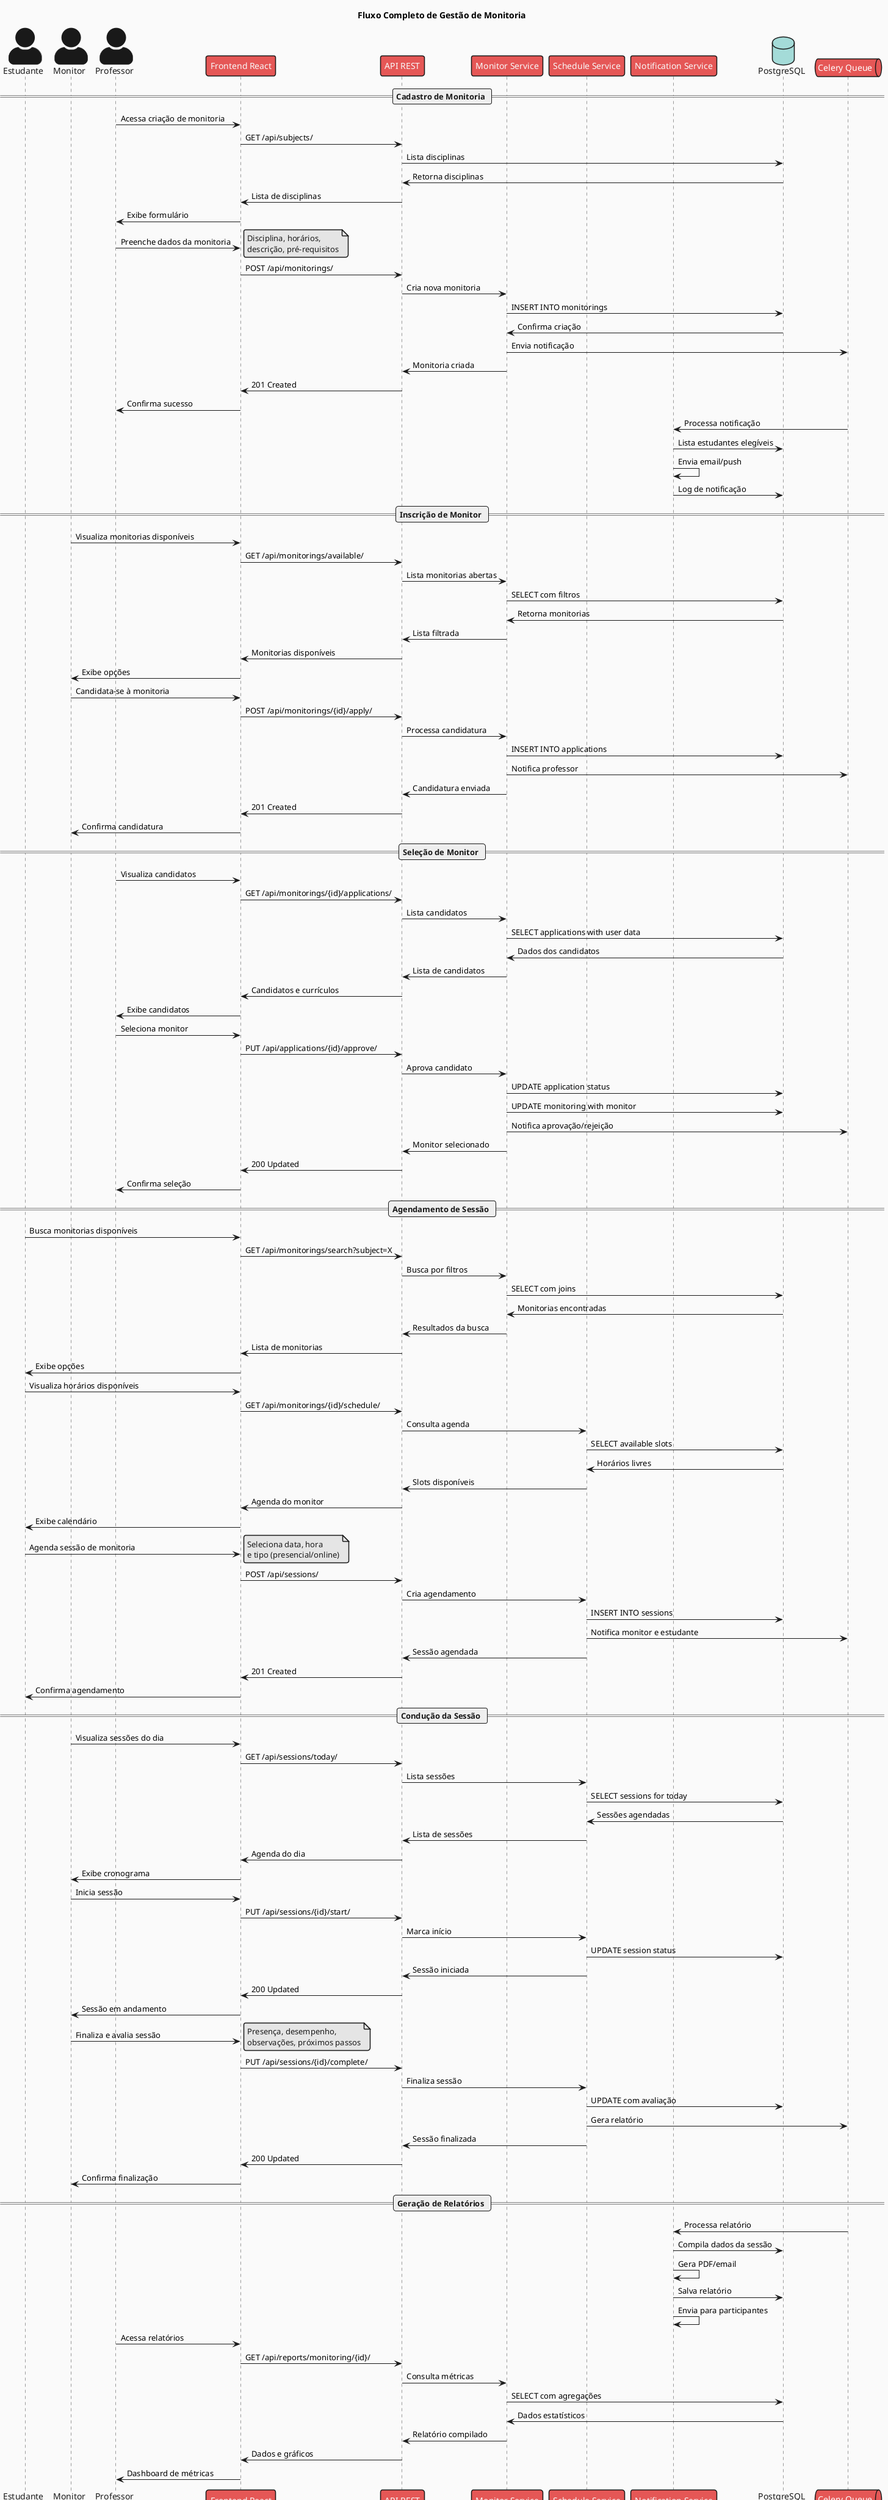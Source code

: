 @startuml Fluxo de Gestão de Monitoria

!theme mars
title Fluxo Completo de Gestão de Monitoria

skinparam backgroundColor #fafafa
skinparam actorStyle awesome

actor "Estudante" as Student
actor "Monitor" as Monitor
actor "Professor" as Teacher
participant "Frontend React" as Frontend
participant "API REST" as API
participant "Monitor Service" as MonitorService
participant "Schedule Service" as ScheduleService
participant "Notification Service" as NotifyService
database "PostgreSQL" as DB
queue "Celery Queue" as Queue

== Cadastro de Monitoria ==
Teacher -> Frontend : Acessa criação de monitoria
Frontend -> API : GET /api/subjects/
API -> DB : Lista disciplinas
DB -> API : Retorna disciplinas
API -> Frontend : Lista de disciplinas
Frontend -> Teacher : Exibe formulário

Teacher -> Frontend : Preenche dados da monitoria
note right : Disciplina, horários,\ndescrição, pré-requisitos
Frontend -> API : POST /api/monitorings/
API -> MonitorService : Cria nova monitoria
MonitorService -> DB : INSERT INTO monitorings
DB -> MonitorService : Confirma criação
MonitorService -> Queue : Envia notificação
MonitorService -> API : Monitoria criada
API -> Frontend : 201 Created
Frontend -> Teacher : Confirma sucesso

Queue -> NotifyService : Processa notificação
NotifyService -> DB : Lista estudantes elegíveis
NotifyService -> NotifyService : Envia email/push
NotifyService -> DB : Log de notificação

== Inscrição de Monitor ==
Monitor -> Frontend : Visualiza monitorias disponíveis
Frontend -> API : GET /api/monitorings/available/
API -> MonitorService : Lista monitorias abertas
MonitorService -> DB : SELECT com filtros
DB -> MonitorService : Retorna monitorias
MonitorService -> API : Lista filtrada
API -> Frontend : Monitorias disponíveis
Frontend -> Monitor : Exibe opções

Monitor -> Frontend : Candidata-se à monitoria
Frontend -> API : POST /api/monitorings/{id}/apply/
API -> MonitorService : Processa candidatura
MonitorService -> DB : INSERT INTO applications
MonitorService -> Queue : Notifica professor
MonitorService -> API : Candidatura enviada
API -> Frontend : 201 Created
Frontend -> Monitor : Confirma candidatura

== Seleção de Monitor ==
Teacher -> Frontend : Visualiza candidatos
Frontend -> API : GET /api/monitorings/{id}/applications/
API -> MonitorService : Lista candidatos
MonitorService -> DB : SELECT applications with user data
DB -> MonitorService : Dados dos candidatos
MonitorService -> API : Lista de candidatos
API -> Frontend : Candidatos e currículos
Frontend -> Teacher : Exibe candidatos

Teacher -> Frontend : Seleciona monitor
Frontend -> API : PUT /api/applications/{id}/approve/
API -> MonitorService : Aprova candidato
MonitorService -> DB : UPDATE application status
MonitorService -> DB : UPDATE monitoring with monitor
MonitorService -> Queue : Notifica aprovação/rejeição
MonitorService -> API : Monitor selecionado
API -> Frontend : 200 Updated
Frontend -> Teacher : Confirma seleção

== Agendamento de Sessão ==
Student -> Frontend : Busca monitorias disponíveis
Frontend -> API : GET /api/monitorings/search?subject=X
API -> MonitorService : Busca por filtros
MonitorService -> DB : SELECT com joins
DB -> MonitorService : Monitorias encontradas
MonitorService -> API : Resultados da busca
API -> Frontend : Lista de monitorias
Frontend -> Student : Exibe opções

Student -> Frontend : Visualiza horários disponíveis
Frontend -> API : GET /api/monitorings/{id}/schedule/
API -> ScheduleService : Consulta agenda
ScheduleService -> DB : SELECT available slots
DB -> ScheduleService : Horários livres
ScheduleService -> API : Slots disponíveis
API -> Frontend : Agenda do monitor
Frontend -> Student : Exibe calendário

Student -> Frontend : Agenda sessão de monitoria
note right : Seleciona data, hora\ne tipo (presencial/online)
Frontend -> API : POST /api/sessions/
API -> ScheduleService : Cria agendamento
ScheduleService -> DB : INSERT INTO sessions
ScheduleService -> Queue : Notifica monitor e estudante
ScheduleService -> API : Sessão agendada
API -> Frontend : 201 Created
Frontend -> Student : Confirma agendamento

== Condução da Sessão ==
Monitor -> Frontend : Visualiza sessões do dia
Frontend -> API : GET /api/sessions/today/
API -> ScheduleService : Lista sessões
ScheduleService -> DB : SELECT sessions for today
DB -> ScheduleService : Sessões agendadas
ScheduleService -> API : Lista de sessões
API -> Frontend : Agenda do dia
Frontend -> Monitor : Exibe cronograma

Monitor -> Frontend : Inicia sessão
Frontend -> API : PUT /api/sessions/{id}/start/
API -> ScheduleService : Marca início
ScheduleService -> DB : UPDATE session status
ScheduleService -> API : Sessão iniciada
API -> Frontend : 200 Updated
Frontend -> Monitor : Sessão em andamento

Monitor -> Frontend : Finaliza e avalia sessão
note right : Presença, desempenho,\nobservações, próximos passos
Frontend -> API : PUT /api/sessions/{id}/complete/
API -> ScheduleService : Finaliza sessão
ScheduleService -> DB : UPDATE com avaliação
ScheduleService -> Queue : Gera relatório
ScheduleService -> API : Sessão finalizada
API -> Frontend : 200 Updated
Frontend -> Monitor : Confirma finalização

== Geração de Relatórios ==
Queue -> NotifyService : Processa relatório
NotifyService -> DB : Compila dados da sessão
NotifyService -> NotifyService : Gera PDF/email
NotifyService -> DB : Salva relatório
NotifyService -> NotifyService : Envia para participantes

Teacher -> Frontend : Acessa relatórios
Frontend -> API : GET /api/reports/monitoring/{id}/
API -> MonitorService : Consulta métricas
MonitorService -> DB : SELECT com agregações
DB -> MonitorService : Dados estatísticos
MonitorService -> API : Relatório compilado
API -> Frontend : Dados e gráficos
Frontend -> Teacher : Dashboard de métricas

@enduml